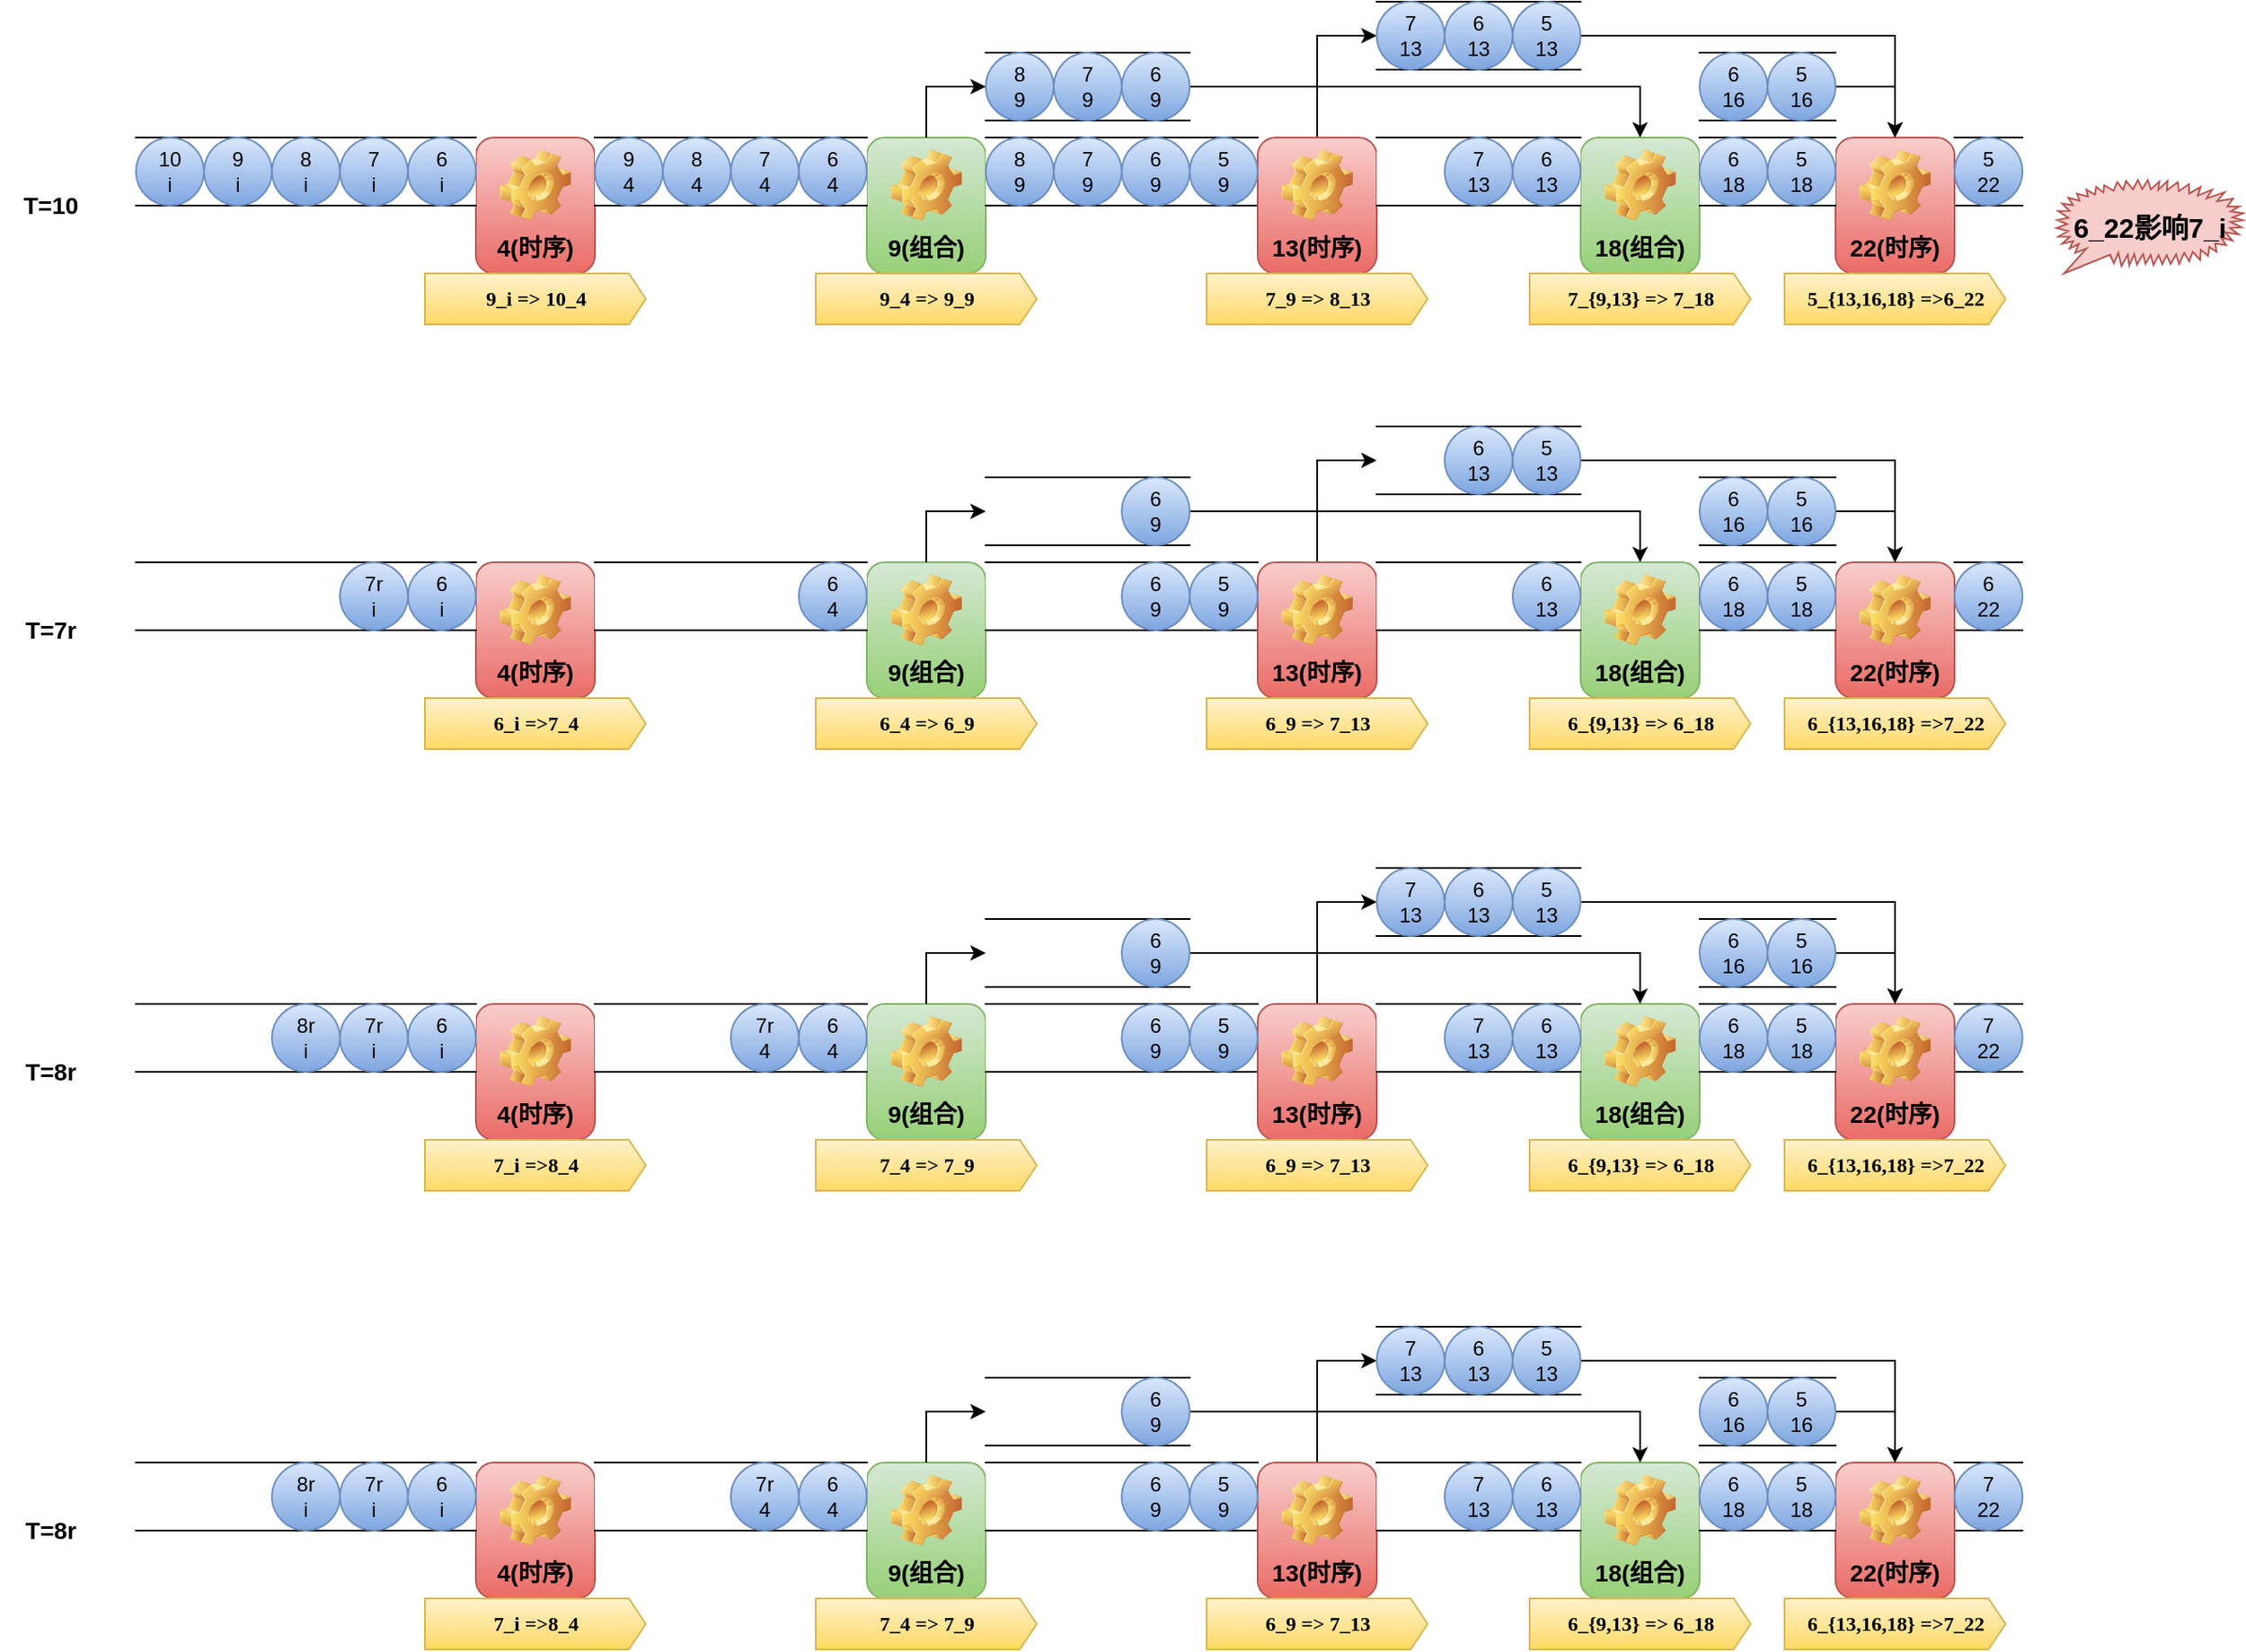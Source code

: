 <mxfile version="24.7.8">
  <diagram name="第 1 页" id="lvRVJjWS4HX3_OCLrW-c">
    <mxGraphModel dx="1434" dy="738" grid="1" gridSize="10" guides="1" tooltips="1" connect="1" arrows="1" fold="1" page="1" pageScale="1" pageWidth="1169" pageHeight="827" math="0" shadow="0">
      <root>
        <mxCell id="0" />
        <mxCell id="1" parent="0" />
        <mxCell id="kT7_No3tEYe3_QvIvQaI-53" value="" style="html=1;dashed=0;whiteSpace=wrap;shape=partialRectangle;right=0;left=0;" vertex="1" parent="1">
          <mxGeometry x="1180" y="100" width="40" height="40" as="geometry" />
        </mxCell>
        <mxCell id="kT7_No3tEYe3_QvIvQaI-7" value="4(时序)" style="label;whiteSpace=wrap;html=1;align=center;verticalAlign=bottom;spacingLeft=0;spacingBottom=4;imageAlign=center;imageVerticalAlign=top;image=img/clipart/Gear_128x128.png;fontSize=14;fillColor=#f8cecc;gradientColor=#ea6b66;strokeColor=#b85450;" vertex="1" parent="1">
          <mxGeometry x="310" y="100" width="70" height="80" as="geometry" />
        </mxCell>
        <mxCell id="kT7_No3tEYe3_QvIvQaI-8" value="9(组合)" style="label;whiteSpace=wrap;html=1;align=center;verticalAlign=bottom;spacingLeft=0;spacingBottom=4;imageAlign=center;imageVerticalAlign=top;image=img/clipart/Gear_128x128.png;fontSize=14;fillColor=#d5e8d4;gradientColor=#97d077;strokeColor=#82b366;" vertex="1" parent="1">
          <mxGeometry x="540" y="100" width="70" height="80" as="geometry" />
        </mxCell>
        <mxCell id="kT7_No3tEYe3_QvIvQaI-9" value="" style="html=1;dashed=0;whiteSpace=wrap;shape=partialRectangle;right=0;left=0;" vertex="1" parent="1">
          <mxGeometry x="110" y="100" width="200" height="40" as="geometry" />
        </mxCell>
        <mxCell id="kT7_No3tEYe3_QvIvQaI-11" value="&lt;div&gt;6&lt;/div&gt;&lt;div&gt;i&lt;/div&gt;" style="ellipse;whiteSpace=wrap;html=1;fillColor=#dae8fc;gradientColor=#7ea6e0;strokeColor=#6c8ebf;" vertex="1" parent="1">
          <mxGeometry x="270" y="100" width="40" height="40" as="geometry" />
        </mxCell>
        <mxCell id="kT7_No3tEYe3_QvIvQaI-12" value="" style="html=1;dashed=0;whiteSpace=wrap;shape=partialRectangle;right=0;left=0;" vertex="1" parent="1">
          <mxGeometry x="380" y="100" width="160" height="40" as="geometry" />
        </mxCell>
        <mxCell id="kT7_No3tEYe3_QvIvQaI-13" value="" style="html=1;dashed=0;whiteSpace=wrap;shape=partialRectangle;right=0;left=0;" vertex="1" parent="1">
          <mxGeometry x="610" y="100" width="160" height="40" as="geometry" />
        </mxCell>
        <mxCell id="kT7_No3tEYe3_QvIvQaI-57" style="edgeStyle=orthogonalEdgeStyle;rounded=0;orthogonalLoop=1;jettySize=auto;html=1;exitX=0.5;exitY=0;exitDx=0;exitDy=0;entryX=0;entryY=0.5;entryDx=0;entryDy=0;" edge="1" parent="1" source="kT7_No3tEYe3_QvIvQaI-14" target="kT7_No3tEYe3_QvIvQaI-54">
          <mxGeometry relative="1" as="geometry" />
        </mxCell>
        <mxCell id="kT7_No3tEYe3_QvIvQaI-14" value="13(时序)" style="label;whiteSpace=wrap;html=1;align=center;verticalAlign=bottom;spacingLeft=0;spacingBottom=4;imageAlign=center;imageVerticalAlign=top;image=img/clipart/Gear_128x128.png;fontSize=14;fillColor=#f8cecc;gradientColor=#ea6b66;strokeColor=#b85450;" vertex="1" parent="1">
          <mxGeometry x="770" y="100" width="70" height="80" as="geometry" />
        </mxCell>
        <mxCell id="kT7_No3tEYe3_QvIvQaI-15" value="22(时序)" style="label;whiteSpace=wrap;html=1;align=center;verticalAlign=bottom;spacingLeft=0;spacingBottom=4;imageAlign=center;imageVerticalAlign=top;image=img/clipart/Gear_128x128.png;fontSize=14;fillColor=#f8cecc;gradientColor=#ea6b66;strokeColor=#b85450;" vertex="1" parent="1">
          <mxGeometry x="1110" y="100" width="70" height="80" as="geometry" />
        </mxCell>
        <mxCell id="kT7_No3tEYe3_QvIvQaI-16" value="18(组合)" style="label;whiteSpace=wrap;html=1;align=center;verticalAlign=bottom;spacingLeft=0;spacingBottom=4;imageAlign=center;imageVerticalAlign=top;image=img/clipart/Gear_128x128.png;fontSize=14;fillColor=#d5e8d4;gradientColor=#97d077;strokeColor=#82b366;" vertex="1" parent="1">
          <mxGeometry x="960" y="100" width="70" height="80" as="geometry" />
        </mxCell>
        <mxCell id="kT7_No3tEYe3_QvIvQaI-17" value="" style="html=1;dashed=0;whiteSpace=wrap;shape=partialRectangle;right=0;left=0;" vertex="1" parent="1">
          <mxGeometry x="840" y="100" width="120" height="40" as="geometry" />
        </mxCell>
        <mxCell id="kT7_No3tEYe3_QvIvQaI-19" value="" style="html=1;dashed=0;whiteSpace=wrap;shape=partialRectangle;right=0;left=0;" vertex="1" parent="1">
          <mxGeometry x="1030" y="100" width="80" height="40" as="geometry" />
        </mxCell>
        <mxCell id="kT7_No3tEYe3_QvIvQaI-20" value="T=10" style="text;html=1;align=center;verticalAlign=middle;whiteSpace=wrap;rounded=0;fontSize=14;fontStyle=1" vertex="1" parent="1">
          <mxGeometry x="30" y="125" width="60" height="30" as="geometry" />
        </mxCell>
        <mxCell id="kT7_No3tEYe3_QvIvQaI-21" value="&lt;div&gt;7&lt;/div&gt;&lt;div&gt;i&lt;/div&gt;" style="ellipse;whiteSpace=wrap;html=1;fillColor=#dae8fc;gradientColor=#7ea6e0;strokeColor=#6c8ebf;" vertex="1" parent="1">
          <mxGeometry x="230" y="100" width="40" height="40" as="geometry" />
        </mxCell>
        <mxCell id="kT7_No3tEYe3_QvIvQaI-22" value="&lt;div&gt;8&lt;/div&gt;&lt;div&gt;i&lt;/div&gt;" style="ellipse;whiteSpace=wrap;html=1;fillColor=#dae8fc;gradientColor=#7ea6e0;strokeColor=#6c8ebf;" vertex="1" parent="1">
          <mxGeometry x="190" y="100" width="40" height="40" as="geometry" />
        </mxCell>
        <mxCell id="kT7_No3tEYe3_QvIvQaI-23" value="&lt;div&gt;9&lt;/div&gt;&lt;div&gt;i&lt;/div&gt;" style="ellipse;whiteSpace=wrap;html=1;fillColor=#dae8fc;gradientColor=#7ea6e0;strokeColor=#6c8ebf;" vertex="1" parent="1">
          <mxGeometry x="150" y="100" width="40" height="40" as="geometry" />
        </mxCell>
        <mxCell id="kT7_No3tEYe3_QvIvQaI-24" value="&lt;div&gt;10&lt;/div&gt;&lt;div&gt;i&lt;/div&gt;" style="ellipse;whiteSpace=wrap;html=1;fillColor=#dae8fc;gradientColor=#7ea6e0;strokeColor=#6c8ebf;" vertex="1" parent="1">
          <mxGeometry x="110" y="100" width="40" height="40" as="geometry" />
        </mxCell>
        <mxCell id="kT7_No3tEYe3_QvIvQaI-25" value="9_i =&amp;gt; 10_4" style="html=1;shadow=0;dashed=0;align=center;verticalAlign=middle;shape=mxgraph.arrows2.arrow;dy=0;dx=10;notch=0;fillColor=#fff2cc;gradientColor=#ffd966;strokeColor=#d6b656;fontFamily=Georgia;fontStyle=1" vertex="1" parent="1">
          <mxGeometry x="280" y="180" width="130" height="30" as="geometry" />
        </mxCell>
        <mxCell id="kT7_No3tEYe3_QvIvQaI-26" value="9_4 =&amp;gt; 9_9" style="html=1;shadow=0;dashed=0;align=center;verticalAlign=middle;shape=mxgraph.arrows2.arrow;dy=0;dx=10;notch=0;fillColor=#fff2cc;gradientColor=#ffd966;strokeColor=#d6b656;fontFamily=Georgia;fontStyle=1" vertex="1" parent="1">
          <mxGeometry x="510" y="180" width="130" height="30" as="geometry" />
        </mxCell>
        <mxCell id="kT7_No3tEYe3_QvIvQaI-27" value="7_9 =&amp;gt; 8_13" style="html=1;shadow=0;dashed=0;align=center;verticalAlign=middle;shape=mxgraph.arrows2.arrow;dy=0;dx=10;notch=0;fillColor=#fff2cc;gradientColor=#ffd966;strokeColor=#d6b656;fontFamily=Georgia;fontStyle=1" vertex="1" parent="1">
          <mxGeometry x="740" y="180" width="130" height="30" as="geometry" />
        </mxCell>
        <mxCell id="kT7_No3tEYe3_QvIvQaI-28" value="7_{9,13} =&amp;gt; 7_18" style="html=1;shadow=0;dashed=0;align=center;verticalAlign=middle;shape=mxgraph.arrows2.arrow;dy=0;dx=10;notch=0;fillColor=#fff2cc;gradientColor=#ffd966;strokeColor=#d6b656;fontFamily=Georgia;fontStyle=1" vertex="1" parent="1">
          <mxGeometry x="930" y="180" width="130" height="30" as="geometry" />
        </mxCell>
        <mxCell id="kT7_No3tEYe3_QvIvQaI-29" value="5_{13,16,18} =&amp;gt;6_22" style="html=1;shadow=0;dashed=0;align=center;verticalAlign=middle;shape=mxgraph.arrows2.arrow;dy=0;dx=10;notch=0;fillColor=#fff2cc;gradientColor=#ffd966;strokeColor=#d6b656;fontFamily=Georgia;fontStyle=1" vertex="1" parent="1">
          <mxGeometry x="1080" y="180" width="130" height="30" as="geometry" />
        </mxCell>
        <mxCell id="kT7_No3tEYe3_QvIvQaI-30" value="&lt;div&gt;6&lt;/div&gt;&lt;div&gt;4&lt;/div&gt;" style="ellipse;whiteSpace=wrap;html=1;fillColor=#dae8fc;gradientColor=#7ea6e0;strokeColor=#6c8ebf;" vertex="1" parent="1">
          <mxGeometry x="500" y="100" width="40" height="40" as="geometry" />
        </mxCell>
        <mxCell id="kT7_No3tEYe3_QvIvQaI-31" value="&lt;div&gt;7&lt;/div&gt;&lt;div&gt;4&lt;/div&gt;" style="ellipse;whiteSpace=wrap;html=1;fillColor=#dae8fc;gradientColor=#7ea6e0;strokeColor=#6c8ebf;" vertex="1" parent="1">
          <mxGeometry x="460" y="100" width="40" height="40" as="geometry" />
        </mxCell>
        <mxCell id="kT7_No3tEYe3_QvIvQaI-32" value="&lt;div&gt;8&lt;/div&gt;&lt;div&gt;4&lt;/div&gt;" style="ellipse;whiteSpace=wrap;html=1;fillColor=#dae8fc;gradientColor=#7ea6e0;strokeColor=#6c8ebf;" vertex="1" parent="1">
          <mxGeometry x="420" y="100" width="40" height="40" as="geometry" />
        </mxCell>
        <mxCell id="kT7_No3tEYe3_QvIvQaI-33" value="&lt;div&gt;9&lt;/div&gt;&lt;div&gt;4&lt;/div&gt;" style="ellipse;whiteSpace=wrap;html=1;fillColor=#dae8fc;gradientColor=#7ea6e0;strokeColor=#6c8ebf;" vertex="1" parent="1">
          <mxGeometry x="380" y="100" width="40" height="40" as="geometry" />
        </mxCell>
        <mxCell id="kT7_No3tEYe3_QvIvQaI-34" value="&lt;div&gt;6&lt;/div&gt;&lt;div&gt;9&lt;/div&gt;" style="ellipse;whiteSpace=wrap;html=1;fillColor=#dae8fc;gradientColor=#7ea6e0;strokeColor=#6c8ebf;" vertex="1" parent="1">
          <mxGeometry x="690" y="100" width="40" height="40" as="geometry" />
        </mxCell>
        <mxCell id="kT7_No3tEYe3_QvIvQaI-35" value="&lt;div&gt;7&lt;/div&gt;&lt;div&gt;9&lt;/div&gt;" style="ellipse;whiteSpace=wrap;html=1;fillColor=#dae8fc;gradientColor=#7ea6e0;strokeColor=#6c8ebf;" vertex="1" parent="1">
          <mxGeometry x="650" y="100" width="40" height="40" as="geometry" />
        </mxCell>
        <mxCell id="kT7_No3tEYe3_QvIvQaI-36" value="&lt;div&gt;8&lt;/div&gt;&lt;div&gt;9&lt;/div&gt;" style="ellipse;whiteSpace=wrap;html=1;fillColor=#dae8fc;gradientColor=#7ea6e0;strokeColor=#6c8ebf;" vertex="1" parent="1">
          <mxGeometry x="610" y="100" width="40" height="40" as="geometry" />
        </mxCell>
        <mxCell id="kT7_No3tEYe3_QvIvQaI-37" value="&lt;div&gt;5&lt;/div&gt;&lt;div&gt;9&lt;/div&gt;" style="ellipse;whiteSpace=wrap;html=1;fillColor=#dae8fc;gradientColor=#7ea6e0;strokeColor=#6c8ebf;" vertex="1" parent="1">
          <mxGeometry x="730" y="100" width="40" height="40" as="geometry" />
        </mxCell>
        <mxCell id="kT7_No3tEYe3_QvIvQaI-38" value="&lt;div&gt;6&lt;/div&gt;&lt;div&gt;13&lt;/div&gt;" style="ellipse;whiteSpace=wrap;html=1;fillColor=#dae8fc;gradientColor=#7ea6e0;strokeColor=#6c8ebf;" vertex="1" parent="1">
          <mxGeometry x="920" y="100" width="40" height="40" as="geometry" />
        </mxCell>
        <mxCell id="kT7_No3tEYe3_QvIvQaI-39" value="&lt;div&gt;7&lt;/div&gt;&lt;div&gt;13&lt;/div&gt;" style="ellipse;whiteSpace=wrap;html=1;fillColor=#dae8fc;gradientColor=#7ea6e0;strokeColor=#6c8ebf;" vertex="1" parent="1">
          <mxGeometry x="880" y="100" width="40" height="40" as="geometry" />
        </mxCell>
        <mxCell id="kT7_No3tEYe3_QvIvQaI-46" style="edgeStyle=orthogonalEdgeStyle;rounded=0;orthogonalLoop=1;jettySize=auto;html=1;entryX=0.5;entryY=0;entryDx=0;entryDy=0;" edge="1" parent="1" source="kT7_No3tEYe3_QvIvQaI-41" target="kT7_No3tEYe3_QvIvQaI-16">
          <mxGeometry relative="1" as="geometry" />
        </mxCell>
        <mxCell id="kT7_No3tEYe3_QvIvQaI-41" value="" style="html=1;dashed=0;whiteSpace=wrap;shape=partialRectangle;right=0;left=0;" vertex="1" parent="1">
          <mxGeometry x="610" y="50" width="120" height="40" as="geometry" />
        </mxCell>
        <mxCell id="kT7_No3tEYe3_QvIvQaI-42" value="&lt;div&gt;6&lt;/div&gt;&lt;div&gt;9&lt;/div&gt;" style="ellipse;whiteSpace=wrap;html=1;fillColor=#dae8fc;gradientColor=#7ea6e0;strokeColor=#6c8ebf;" vertex="1" parent="1">
          <mxGeometry x="690" y="50" width="40" height="40" as="geometry" />
        </mxCell>
        <mxCell id="kT7_No3tEYe3_QvIvQaI-43" value="&lt;div&gt;7&lt;/div&gt;&lt;div&gt;9&lt;/div&gt;" style="ellipse;whiteSpace=wrap;html=1;fillColor=#dae8fc;gradientColor=#7ea6e0;strokeColor=#6c8ebf;" vertex="1" parent="1">
          <mxGeometry x="650" y="50" width="40" height="40" as="geometry" />
        </mxCell>
        <mxCell id="kT7_No3tEYe3_QvIvQaI-44" value="&lt;div&gt;8&lt;/div&gt;&lt;div&gt;9&lt;/div&gt;" style="ellipse;whiteSpace=wrap;html=1;fillColor=#dae8fc;gradientColor=#7ea6e0;strokeColor=#6c8ebf;" vertex="1" parent="1">
          <mxGeometry x="610" y="50" width="40" height="40" as="geometry" />
        </mxCell>
        <mxCell id="kT7_No3tEYe3_QvIvQaI-45" style="edgeStyle=orthogonalEdgeStyle;rounded=0;orthogonalLoop=1;jettySize=auto;html=1;exitX=0.5;exitY=0;exitDx=0;exitDy=0;entryX=0;entryY=0.5;entryDx=0;entryDy=0;" edge="1" parent="1" source="kT7_No3tEYe3_QvIvQaI-8" target="kT7_No3tEYe3_QvIvQaI-44">
          <mxGeometry relative="1" as="geometry" />
        </mxCell>
        <mxCell id="kT7_No3tEYe3_QvIvQaI-47" value="&lt;div&gt;6&lt;/div&gt;&lt;div&gt;18&lt;/div&gt;" style="ellipse;whiteSpace=wrap;html=1;fillColor=#dae8fc;gradientColor=#7ea6e0;strokeColor=#6c8ebf;" vertex="1" parent="1">
          <mxGeometry x="1030" y="100" width="40" height="40" as="geometry" />
        </mxCell>
        <mxCell id="kT7_No3tEYe3_QvIvQaI-48" value="&lt;div&gt;5&lt;/div&gt;&lt;div&gt;18&lt;/div&gt;" style="ellipse;whiteSpace=wrap;html=1;fillColor=#dae8fc;gradientColor=#7ea6e0;strokeColor=#6c8ebf;" vertex="1" parent="1">
          <mxGeometry x="1070" y="100" width="40" height="40" as="geometry" />
        </mxCell>
        <mxCell id="kT7_No3tEYe3_QvIvQaI-52" value="&lt;div&gt;5&lt;/div&gt;&lt;div&gt;22&lt;/div&gt;" style="ellipse;whiteSpace=wrap;html=1;fillColor=#dae8fc;gradientColor=#7ea6e0;strokeColor=#6c8ebf;" vertex="1" parent="1">
          <mxGeometry x="1180" y="100" width="40" height="40" as="geometry" />
        </mxCell>
        <mxCell id="kT7_No3tEYe3_QvIvQaI-58" style="edgeStyle=orthogonalEdgeStyle;rounded=0;orthogonalLoop=1;jettySize=auto;html=1;exitX=1;exitY=0.5;exitDx=0;exitDy=0;" edge="1" parent="1" source="kT7_No3tEYe3_QvIvQaI-54" target="kT7_No3tEYe3_QvIvQaI-15">
          <mxGeometry relative="1" as="geometry" />
        </mxCell>
        <mxCell id="kT7_No3tEYe3_QvIvQaI-54" value="" style="html=1;dashed=0;whiteSpace=wrap;shape=partialRectangle;right=0;left=0;" vertex="1" parent="1">
          <mxGeometry x="840" y="20" width="120" height="40" as="geometry" />
        </mxCell>
        <mxCell id="kT7_No3tEYe3_QvIvQaI-55" value="&lt;div&gt;6&lt;/div&gt;&lt;div&gt;13&lt;/div&gt;" style="ellipse;whiteSpace=wrap;html=1;fillColor=#dae8fc;gradientColor=#7ea6e0;strokeColor=#6c8ebf;" vertex="1" parent="1">
          <mxGeometry x="880" y="20" width="40" height="40" as="geometry" />
        </mxCell>
        <mxCell id="kT7_No3tEYe3_QvIvQaI-56" value="&lt;div&gt;7&lt;/div&gt;&lt;div&gt;13&lt;/div&gt;" style="ellipse;whiteSpace=wrap;html=1;fillColor=#dae8fc;gradientColor=#7ea6e0;strokeColor=#6c8ebf;" vertex="1" parent="1">
          <mxGeometry x="840" y="20" width="40" height="40" as="geometry" />
        </mxCell>
        <mxCell id="kT7_No3tEYe3_QvIvQaI-59" value="&lt;div&gt;5&lt;/div&gt;&lt;div&gt;13&lt;/div&gt;" style="ellipse;whiteSpace=wrap;html=1;fillColor=#dae8fc;gradientColor=#7ea6e0;strokeColor=#6c8ebf;" vertex="1" parent="1">
          <mxGeometry x="920" y="20" width="40" height="40" as="geometry" />
        </mxCell>
        <mxCell id="kT7_No3tEYe3_QvIvQaI-64" style="edgeStyle=orthogonalEdgeStyle;rounded=0;orthogonalLoop=1;jettySize=auto;html=1;entryX=0.5;entryY=0;entryDx=0;entryDy=0;exitX=1;exitY=0.5;exitDx=0;exitDy=0;" edge="1" parent="1" source="kT7_No3tEYe3_QvIvQaI-60" target="kT7_No3tEYe3_QvIvQaI-15">
          <mxGeometry relative="1" as="geometry" />
        </mxCell>
        <mxCell id="kT7_No3tEYe3_QvIvQaI-60" value="" style="html=1;dashed=0;whiteSpace=wrap;shape=partialRectangle;right=0;left=0;" vertex="1" parent="1">
          <mxGeometry x="1030" y="50" width="80" height="40" as="geometry" />
        </mxCell>
        <mxCell id="kT7_No3tEYe3_QvIvQaI-61" value="&lt;div&gt;6&lt;/div&gt;&lt;div&gt;16&lt;/div&gt;" style="ellipse;whiteSpace=wrap;html=1;fillColor=#dae8fc;gradientColor=#7ea6e0;strokeColor=#6c8ebf;" vertex="1" parent="1">
          <mxGeometry x="1030" y="50" width="40" height="40" as="geometry" />
        </mxCell>
        <mxCell id="kT7_No3tEYe3_QvIvQaI-62" value="&lt;div&gt;5&lt;/div&gt;&lt;div&gt;16&lt;/div&gt;" style="ellipse;whiteSpace=wrap;html=1;fillColor=#dae8fc;gradientColor=#7ea6e0;strokeColor=#6c8ebf;" vertex="1" parent="1">
          <mxGeometry x="1070" y="50" width="40" height="40" as="geometry" />
        </mxCell>
        <mxCell id="kT7_No3tEYe3_QvIvQaI-65" value="" style="html=1;dashed=0;whiteSpace=wrap;shape=partialRectangle;right=0;left=0;" vertex="1" parent="1">
          <mxGeometry x="1180" y="350" width="40" height="40" as="geometry" />
        </mxCell>
        <mxCell id="kT7_No3tEYe3_QvIvQaI-66" value="4(时序)" style="label;whiteSpace=wrap;html=1;align=center;verticalAlign=bottom;spacingLeft=0;spacingBottom=4;imageAlign=center;imageVerticalAlign=top;image=img/clipart/Gear_128x128.png;fontSize=14;fillColor=#f8cecc;gradientColor=#ea6b66;strokeColor=#b85450;" vertex="1" parent="1">
          <mxGeometry x="310" y="350" width="70" height="80" as="geometry" />
        </mxCell>
        <mxCell id="kT7_No3tEYe3_QvIvQaI-67" value="9(组合)" style="label;whiteSpace=wrap;html=1;align=center;verticalAlign=bottom;spacingLeft=0;spacingBottom=4;imageAlign=center;imageVerticalAlign=top;image=img/clipart/Gear_128x128.png;fontSize=14;fillColor=#d5e8d4;gradientColor=#97d077;strokeColor=#82b366;" vertex="1" parent="1">
          <mxGeometry x="540" y="350" width="70" height="80" as="geometry" />
        </mxCell>
        <mxCell id="kT7_No3tEYe3_QvIvQaI-68" value="" style="html=1;dashed=0;whiteSpace=wrap;shape=partialRectangle;right=0;left=0;" vertex="1" parent="1">
          <mxGeometry x="110" y="350" width="200" height="40" as="geometry" />
        </mxCell>
        <mxCell id="kT7_No3tEYe3_QvIvQaI-69" value="&lt;div&gt;6&lt;/div&gt;&lt;div&gt;i&lt;/div&gt;" style="ellipse;whiteSpace=wrap;html=1;fillColor=#dae8fc;gradientColor=#7ea6e0;strokeColor=#6c8ebf;" vertex="1" parent="1">
          <mxGeometry x="270" y="350" width="40" height="40" as="geometry" />
        </mxCell>
        <mxCell id="kT7_No3tEYe3_QvIvQaI-70" value="" style="html=1;dashed=0;whiteSpace=wrap;shape=partialRectangle;right=0;left=0;" vertex="1" parent="1">
          <mxGeometry x="380" y="350" width="160" height="40" as="geometry" />
        </mxCell>
        <mxCell id="kT7_No3tEYe3_QvIvQaI-71" value="" style="html=1;dashed=0;whiteSpace=wrap;shape=partialRectangle;right=0;left=0;" vertex="1" parent="1">
          <mxGeometry x="610" y="350" width="160" height="40" as="geometry" />
        </mxCell>
        <mxCell id="kT7_No3tEYe3_QvIvQaI-72" style="edgeStyle=orthogonalEdgeStyle;rounded=0;orthogonalLoop=1;jettySize=auto;html=1;exitX=0.5;exitY=0;exitDx=0;exitDy=0;entryX=0;entryY=0.5;entryDx=0;entryDy=0;" edge="1" parent="1" source="kT7_No3tEYe3_QvIvQaI-73" target="kT7_No3tEYe3_QvIvQaI-108">
          <mxGeometry relative="1" as="geometry" />
        </mxCell>
        <mxCell id="kT7_No3tEYe3_QvIvQaI-73" value="13(时序)" style="label;whiteSpace=wrap;html=1;align=center;verticalAlign=bottom;spacingLeft=0;spacingBottom=4;imageAlign=center;imageVerticalAlign=top;image=img/clipart/Gear_128x128.png;fontSize=14;fillColor=#f8cecc;gradientColor=#ea6b66;strokeColor=#b85450;" vertex="1" parent="1">
          <mxGeometry x="770" y="350" width="70" height="80" as="geometry" />
        </mxCell>
        <mxCell id="kT7_No3tEYe3_QvIvQaI-74" value="22(时序)" style="label;whiteSpace=wrap;html=1;align=center;verticalAlign=bottom;spacingLeft=0;spacingBottom=4;imageAlign=center;imageVerticalAlign=top;image=img/clipart/Gear_128x128.png;fontSize=14;fillColor=#f8cecc;gradientColor=#ea6b66;strokeColor=#b85450;" vertex="1" parent="1">
          <mxGeometry x="1110" y="350" width="70" height="80" as="geometry" />
        </mxCell>
        <mxCell id="kT7_No3tEYe3_QvIvQaI-75" value="18(组合)" style="label;whiteSpace=wrap;html=1;align=center;verticalAlign=bottom;spacingLeft=0;spacingBottom=4;imageAlign=center;imageVerticalAlign=top;image=img/clipart/Gear_128x128.png;fontSize=14;fillColor=#d5e8d4;gradientColor=#97d077;strokeColor=#82b366;" vertex="1" parent="1">
          <mxGeometry x="960" y="350" width="70" height="80" as="geometry" />
        </mxCell>
        <mxCell id="kT7_No3tEYe3_QvIvQaI-76" value="" style="html=1;dashed=0;whiteSpace=wrap;shape=partialRectangle;right=0;left=0;" vertex="1" parent="1">
          <mxGeometry x="840" y="350" width="120" height="40" as="geometry" />
        </mxCell>
        <mxCell id="kT7_No3tEYe3_QvIvQaI-77" value="" style="html=1;dashed=0;whiteSpace=wrap;shape=partialRectangle;right=0;left=0;" vertex="1" parent="1">
          <mxGeometry x="1030" y="350" width="80" height="40" as="geometry" />
        </mxCell>
        <mxCell id="kT7_No3tEYe3_QvIvQaI-78" value="T=7r" style="text;html=1;align=center;verticalAlign=middle;whiteSpace=wrap;rounded=0;fontSize=14;fontStyle=1" vertex="1" parent="1">
          <mxGeometry x="30" y="375" width="60" height="30" as="geometry" />
        </mxCell>
        <mxCell id="kT7_No3tEYe3_QvIvQaI-79" value="&lt;div&gt;7r&lt;/div&gt;&lt;div&gt;i&lt;/div&gt;" style="ellipse;whiteSpace=wrap;html=1;fillColor=#dae8fc;gradientColor=#7ea6e0;strokeColor=#6c8ebf;" vertex="1" parent="1">
          <mxGeometry x="230" y="350" width="40" height="40" as="geometry" />
        </mxCell>
        <mxCell id="kT7_No3tEYe3_QvIvQaI-83" value="6_i =&amp;gt;7_4" style="html=1;shadow=0;dashed=0;align=center;verticalAlign=middle;shape=mxgraph.arrows2.arrow;dy=0;dx=10;notch=0;fillColor=#fff2cc;gradientColor=#ffd966;strokeColor=#d6b656;fontFamily=Georgia;fontStyle=1" vertex="1" parent="1">
          <mxGeometry x="280" y="430" width="130" height="30" as="geometry" />
        </mxCell>
        <mxCell id="kT7_No3tEYe3_QvIvQaI-84" value="6_4 =&amp;gt; 6_9" style="html=1;shadow=0;dashed=0;align=center;verticalAlign=middle;shape=mxgraph.arrows2.arrow;dy=0;dx=10;notch=0;fillColor=#fff2cc;gradientColor=#ffd966;strokeColor=#d6b656;fontFamily=Georgia;fontStyle=1" vertex="1" parent="1">
          <mxGeometry x="510" y="430" width="130" height="30" as="geometry" />
        </mxCell>
        <mxCell id="kT7_No3tEYe3_QvIvQaI-85" value="6_9 =&amp;gt; 7_13" style="html=1;shadow=0;dashed=0;align=center;verticalAlign=middle;shape=mxgraph.arrows2.arrow;dy=0;dx=10;notch=0;fillColor=#fff2cc;gradientColor=#ffd966;strokeColor=#d6b656;fontFamily=Georgia;fontStyle=1" vertex="1" parent="1">
          <mxGeometry x="740" y="430" width="130" height="30" as="geometry" />
        </mxCell>
        <mxCell id="kT7_No3tEYe3_QvIvQaI-86" value="6_{9,13} =&amp;gt; 6_18" style="html=1;shadow=0;dashed=0;align=center;verticalAlign=middle;shape=mxgraph.arrows2.arrow;dy=0;dx=10;notch=0;fillColor=#fff2cc;gradientColor=#ffd966;strokeColor=#d6b656;fontFamily=Georgia;fontStyle=1" vertex="1" parent="1">
          <mxGeometry x="930" y="430" width="130" height="30" as="geometry" />
        </mxCell>
        <mxCell id="kT7_No3tEYe3_QvIvQaI-87" value="6_{13,16,18} =&amp;gt;7_22" style="html=1;shadow=0;dashed=0;align=center;verticalAlign=middle;shape=mxgraph.arrows2.arrow;dy=0;dx=10;notch=0;fillColor=#fff2cc;gradientColor=#ffd966;strokeColor=#d6b656;fontFamily=Georgia;fontStyle=1" vertex="1" parent="1">
          <mxGeometry x="1080" y="430" width="130" height="30" as="geometry" />
        </mxCell>
        <mxCell id="kT7_No3tEYe3_QvIvQaI-88" value="&lt;div&gt;6&lt;/div&gt;&lt;div&gt;4&lt;/div&gt;" style="ellipse;whiteSpace=wrap;html=1;fillColor=#dae8fc;gradientColor=#7ea6e0;strokeColor=#6c8ebf;" vertex="1" parent="1">
          <mxGeometry x="500" y="350" width="40" height="40" as="geometry" />
        </mxCell>
        <mxCell id="kT7_No3tEYe3_QvIvQaI-92" value="&lt;div&gt;6&lt;/div&gt;&lt;div&gt;9&lt;/div&gt;" style="ellipse;whiteSpace=wrap;html=1;fillColor=#dae8fc;gradientColor=#7ea6e0;strokeColor=#6c8ebf;" vertex="1" parent="1">
          <mxGeometry x="690" y="350" width="40" height="40" as="geometry" />
        </mxCell>
        <mxCell id="kT7_No3tEYe3_QvIvQaI-95" value="&lt;div&gt;5&lt;/div&gt;&lt;div&gt;9&lt;/div&gt;" style="ellipse;whiteSpace=wrap;html=1;fillColor=#dae8fc;gradientColor=#7ea6e0;strokeColor=#6c8ebf;" vertex="1" parent="1">
          <mxGeometry x="730" y="350" width="40" height="40" as="geometry" />
        </mxCell>
        <mxCell id="kT7_No3tEYe3_QvIvQaI-96" value="&lt;div&gt;6&lt;/div&gt;&lt;div&gt;13&lt;/div&gt;" style="ellipse;whiteSpace=wrap;html=1;fillColor=#dae8fc;gradientColor=#7ea6e0;strokeColor=#6c8ebf;" vertex="1" parent="1">
          <mxGeometry x="920" y="350" width="40" height="40" as="geometry" />
        </mxCell>
        <mxCell id="kT7_No3tEYe3_QvIvQaI-98" style="edgeStyle=orthogonalEdgeStyle;rounded=0;orthogonalLoop=1;jettySize=auto;html=1;entryX=0.5;entryY=0;entryDx=0;entryDy=0;" edge="1" parent="1" source="kT7_No3tEYe3_QvIvQaI-99" target="kT7_No3tEYe3_QvIvQaI-75">
          <mxGeometry relative="1" as="geometry" />
        </mxCell>
        <mxCell id="kT7_No3tEYe3_QvIvQaI-99" value="" style="html=1;dashed=0;whiteSpace=wrap;shape=partialRectangle;right=0;left=0;" vertex="1" parent="1">
          <mxGeometry x="610" y="300" width="120" height="40" as="geometry" />
        </mxCell>
        <mxCell id="kT7_No3tEYe3_QvIvQaI-100" value="&lt;div&gt;6&lt;/div&gt;&lt;div&gt;9&lt;/div&gt;" style="ellipse;whiteSpace=wrap;html=1;fillColor=#dae8fc;gradientColor=#7ea6e0;strokeColor=#6c8ebf;" vertex="1" parent="1">
          <mxGeometry x="690" y="300" width="40" height="40" as="geometry" />
        </mxCell>
        <mxCell id="kT7_No3tEYe3_QvIvQaI-103" style="edgeStyle=orthogonalEdgeStyle;rounded=0;orthogonalLoop=1;jettySize=auto;html=1;exitX=0.5;exitY=0;exitDx=0;exitDy=0;entryX=0;entryY=0.5;entryDx=0;entryDy=0;" edge="1" parent="1" source="kT7_No3tEYe3_QvIvQaI-67" target="kT7_No3tEYe3_QvIvQaI-99">
          <mxGeometry relative="1" as="geometry">
            <mxPoint x="610" y="320" as="targetPoint" />
          </mxGeometry>
        </mxCell>
        <mxCell id="kT7_No3tEYe3_QvIvQaI-104" value="&lt;div&gt;6&lt;/div&gt;&lt;div&gt;18&lt;/div&gt;" style="ellipse;whiteSpace=wrap;html=1;fillColor=#dae8fc;gradientColor=#7ea6e0;strokeColor=#6c8ebf;" vertex="1" parent="1">
          <mxGeometry x="1030" y="350" width="40" height="40" as="geometry" />
        </mxCell>
        <mxCell id="kT7_No3tEYe3_QvIvQaI-105" value="&lt;div&gt;5&lt;/div&gt;&lt;div&gt;18&lt;/div&gt;" style="ellipse;whiteSpace=wrap;html=1;fillColor=#dae8fc;gradientColor=#7ea6e0;strokeColor=#6c8ebf;" vertex="1" parent="1">
          <mxGeometry x="1070" y="350" width="40" height="40" as="geometry" />
        </mxCell>
        <mxCell id="kT7_No3tEYe3_QvIvQaI-106" value="&lt;div&gt;6&lt;/div&gt;&lt;div&gt;22&lt;/div&gt;" style="ellipse;whiteSpace=wrap;html=1;fillColor=#dae8fc;gradientColor=#7ea6e0;strokeColor=#6c8ebf;" vertex="1" parent="1">
          <mxGeometry x="1180" y="350" width="40" height="40" as="geometry" />
        </mxCell>
        <mxCell id="kT7_No3tEYe3_QvIvQaI-107" style="edgeStyle=orthogonalEdgeStyle;rounded=0;orthogonalLoop=1;jettySize=auto;html=1;exitX=1;exitY=0.5;exitDx=0;exitDy=0;" edge="1" parent="1" source="kT7_No3tEYe3_QvIvQaI-108" target="kT7_No3tEYe3_QvIvQaI-74">
          <mxGeometry relative="1" as="geometry" />
        </mxCell>
        <mxCell id="kT7_No3tEYe3_QvIvQaI-108" value="" style="html=1;dashed=0;whiteSpace=wrap;shape=partialRectangle;right=0;left=0;" vertex="1" parent="1">
          <mxGeometry x="840" y="270" width="120" height="40" as="geometry" />
        </mxCell>
        <mxCell id="kT7_No3tEYe3_QvIvQaI-109" value="&lt;div&gt;6&lt;/div&gt;&lt;div&gt;13&lt;/div&gt;" style="ellipse;whiteSpace=wrap;html=1;fillColor=#dae8fc;gradientColor=#7ea6e0;strokeColor=#6c8ebf;" vertex="1" parent="1">
          <mxGeometry x="880" y="270" width="40" height="40" as="geometry" />
        </mxCell>
        <mxCell id="kT7_No3tEYe3_QvIvQaI-111" value="&lt;div&gt;5&lt;/div&gt;&lt;div&gt;13&lt;/div&gt;" style="ellipse;whiteSpace=wrap;html=1;fillColor=#dae8fc;gradientColor=#7ea6e0;strokeColor=#6c8ebf;" vertex="1" parent="1">
          <mxGeometry x="920" y="270" width="40" height="40" as="geometry" />
        </mxCell>
        <mxCell id="kT7_No3tEYe3_QvIvQaI-112" style="edgeStyle=orthogonalEdgeStyle;rounded=0;orthogonalLoop=1;jettySize=auto;html=1;entryX=0.5;entryY=0;entryDx=0;entryDy=0;exitX=1;exitY=0.5;exitDx=0;exitDy=0;" edge="1" parent="1" source="kT7_No3tEYe3_QvIvQaI-113" target="kT7_No3tEYe3_QvIvQaI-74">
          <mxGeometry relative="1" as="geometry" />
        </mxCell>
        <mxCell id="kT7_No3tEYe3_QvIvQaI-113" value="" style="html=1;dashed=0;whiteSpace=wrap;shape=partialRectangle;right=0;left=0;" vertex="1" parent="1">
          <mxGeometry x="1030" y="300" width="80" height="40" as="geometry" />
        </mxCell>
        <mxCell id="kT7_No3tEYe3_QvIvQaI-114" value="&lt;div&gt;6&lt;/div&gt;&lt;div&gt;16&lt;/div&gt;" style="ellipse;whiteSpace=wrap;html=1;fillColor=#dae8fc;gradientColor=#7ea6e0;strokeColor=#6c8ebf;" vertex="1" parent="1">
          <mxGeometry x="1030" y="300" width="40" height="40" as="geometry" />
        </mxCell>
        <mxCell id="kT7_No3tEYe3_QvIvQaI-115" value="&lt;div&gt;5&lt;/div&gt;&lt;div&gt;16&lt;/div&gt;" style="ellipse;whiteSpace=wrap;html=1;fillColor=#dae8fc;gradientColor=#7ea6e0;strokeColor=#6c8ebf;" vertex="1" parent="1">
          <mxGeometry x="1070" y="300" width="40" height="40" as="geometry" />
        </mxCell>
        <mxCell id="kT7_No3tEYe3_QvIvQaI-116" value="6_22影响7_i" style="whiteSpace=wrap;html=1;shape=mxgraph.basic.loud_callout;fillColor=#f8cecc;strokeColor=#b85450;fontStyle=1;fontSize=16;" vertex="1" parent="1">
          <mxGeometry x="1240" y="125" width="110" height="55" as="geometry" />
        </mxCell>
        <mxCell id="kT7_No3tEYe3_QvIvQaI-117" value="" style="html=1;dashed=0;whiteSpace=wrap;shape=partialRectangle;right=0;left=0;" vertex="1" parent="1">
          <mxGeometry x="1180" y="610" width="40" height="40" as="geometry" />
        </mxCell>
        <mxCell id="kT7_No3tEYe3_QvIvQaI-118" value="4(时序)" style="label;whiteSpace=wrap;html=1;align=center;verticalAlign=bottom;spacingLeft=0;spacingBottom=4;imageAlign=center;imageVerticalAlign=top;image=img/clipart/Gear_128x128.png;fontSize=14;fillColor=#f8cecc;gradientColor=#ea6b66;strokeColor=#b85450;" vertex="1" parent="1">
          <mxGeometry x="310" y="610" width="70" height="80" as="geometry" />
        </mxCell>
        <mxCell id="kT7_No3tEYe3_QvIvQaI-119" value="9(组合)" style="label;whiteSpace=wrap;html=1;align=center;verticalAlign=bottom;spacingLeft=0;spacingBottom=4;imageAlign=center;imageVerticalAlign=top;image=img/clipart/Gear_128x128.png;fontSize=14;fillColor=#d5e8d4;gradientColor=#97d077;strokeColor=#82b366;" vertex="1" parent="1">
          <mxGeometry x="540" y="610" width="70" height="80" as="geometry" />
        </mxCell>
        <mxCell id="kT7_No3tEYe3_QvIvQaI-120" value="" style="html=1;dashed=0;whiteSpace=wrap;shape=partialRectangle;right=0;left=0;" vertex="1" parent="1">
          <mxGeometry x="110" y="610" width="200" height="40" as="geometry" />
        </mxCell>
        <mxCell id="kT7_No3tEYe3_QvIvQaI-121" value="&lt;div&gt;6&lt;/div&gt;&lt;div&gt;i&lt;/div&gt;" style="ellipse;whiteSpace=wrap;html=1;fillColor=#dae8fc;gradientColor=#7ea6e0;strokeColor=#6c8ebf;" vertex="1" parent="1">
          <mxGeometry x="270" y="610" width="40" height="40" as="geometry" />
        </mxCell>
        <mxCell id="kT7_No3tEYe3_QvIvQaI-122" value="" style="html=1;dashed=0;whiteSpace=wrap;shape=partialRectangle;right=0;left=0;" vertex="1" parent="1">
          <mxGeometry x="380" y="610" width="160" height="40" as="geometry" />
        </mxCell>
        <mxCell id="kT7_No3tEYe3_QvIvQaI-123" value="" style="html=1;dashed=0;whiteSpace=wrap;shape=partialRectangle;right=0;left=0;" vertex="1" parent="1">
          <mxGeometry x="610" y="610" width="160" height="40" as="geometry" />
        </mxCell>
        <mxCell id="kT7_No3tEYe3_QvIvQaI-124" style="edgeStyle=orthogonalEdgeStyle;rounded=0;orthogonalLoop=1;jettySize=auto;html=1;exitX=0.5;exitY=0;exitDx=0;exitDy=0;entryX=0;entryY=0.5;entryDx=0;entryDy=0;" edge="1" parent="1" source="kT7_No3tEYe3_QvIvQaI-125" target="kT7_No3tEYe3_QvIvQaI-149">
          <mxGeometry relative="1" as="geometry" />
        </mxCell>
        <mxCell id="kT7_No3tEYe3_QvIvQaI-125" value="13(时序)" style="label;whiteSpace=wrap;html=1;align=center;verticalAlign=bottom;spacingLeft=0;spacingBottom=4;imageAlign=center;imageVerticalAlign=top;image=img/clipart/Gear_128x128.png;fontSize=14;fillColor=#f8cecc;gradientColor=#ea6b66;strokeColor=#b85450;" vertex="1" parent="1">
          <mxGeometry x="770" y="610" width="70" height="80" as="geometry" />
        </mxCell>
        <mxCell id="kT7_No3tEYe3_QvIvQaI-126" value="22(时序)" style="label;whiteSpace=wrap;html=1;align=center;verticalAlign=bottom;spacingLeft=0;spacingBottom=4;imageAlign=center;imageVerticalAlign=top;image=img/clipart/Gear_128x128.png;fontSize=14;fillColor=#f8cecc;gradientColor=#ea6b66;strokeColor=#b85450;" vertex="1" parent="1">
          <mxGeometry x="1110" y="610" width="70" height="80" as="geometry" />
        </mxCell>
        <mxCell id="kT7_No3tEYe3_QvIvQaI-127" value="18(组合)" style="label;whiteSpace=wrap;html=1;align=center;verticalAlign=bottom;spacingLeft=0;spacingBottom=4;imageAlign=center;imageVerticalAlign=top;image=img/clipart/Gear_128x128.png;fontSize=14;fillColor=#d5e8d4;gradientColor=#97d077;strokeColor=#82b366;" vertex="1" parent="1">
          <mxGeometry x="960" y="610" width="70" height="80" as="geometry" />
        </mxCell>
        <mxCell id="kT7_No3tEYe3_QvIvQaI-128" value="" style="html=1;dashed=0;whiteSpace=wrap;shape=partialRectangle;right=0;left=0;" vertex="1" parent="1">
          <mxGeometry x="840" y="610" width="120" height="40" as="geometry" />
        </mxCell>
        <mxCell id="kT7_No3tEYe3_QvIvQaI-129" value="" style="html=1;dashed=0;whiteSpace=wrap;shape=partialRectangle;right=0;left=0;" vertex="1" parent="1">
          <mxGeometry x="1030" y="610" width="80" height="40" as="geometry" />
        </mxCell>
        <mxCell id="kT7_No3tEYe3_QvIvQaI-130" value="T=8r" style="text;html=1;align=center;verticalAlign=middle;whiteSpace=wrap;rounded=0;fontSize=14;fontStyle=1" vertex="1" parent="1">
          <mxGeometry x="30" y="635" width="60" height="30" as="geometry" />
        </mxCell>
        <mxCell id="kT7_No3tEYe3_QvIvQaI-131" value="&lt;div&gt;7r&lt;/div&gt;&lt;div&gt;i&lt;/div&gt;" style="ellipse;whiteSpace=wrap;html=1;fillColor=#dae8fc;gradientColor=#7ea6e0;strokeColor=#6c8ebf;" vertex="1" parent="1">
          <mxGeometry x="230" y="610" width="40" height="40" as="geometry" />
        </mxCell>
        <mxCell id="kT7_No3tEYe3_QvIvQaI-132" value="7_i =&amp;gt;8_4" style="html=1;shadow=0;dashed=0;align=center;verticalAlign=middle;shape=mxgraph.arrows2.arrow;dy=0;dx=10;notch=0;fillColor=#fff2cc;gradientColor=#ffd966;strokeColor=#d6b656;fontFamily=Georgia;fontStyle=1" vertex="1" parent="1">
          <mxGeometry x="280" y="690" width="130" height="30" as="geometry" />
        </mxCell>
        <mxCell id="kT7_No3tEYe3_QvIvQaI-133" value="7_4 =&amp;gt; 7_9" style="html=1;shadow=0;dashed=0;align=center;verticalAlign=middle;shape=mxgraph.arrows2.arrow;dy=0;dx=10;notch=0;fillColor=#fff2cc;gradientColor=#ffd966;strokeColor=#d6b656;fontFamily=Georgia;fontStyle=1" vertex="1" parent="1">
          <mxGeometry x="510" y="690" width="130" height="30" as="geometry" />
        </mxCell>
        <mxCell id="kT7_No3tEYe3_QvIvQaI-134" value="6_9 =&amp;gt; 7_13" style="html=1;shadow=0;dashed=0;align=center;verticalAlign=middle;shape=mxgraph.arrows2.arrow;dy=0;dx=10;notch=0;fillColor=#fff2cc;gradientColor=#ffd966;strokeColor=#d6b656;fontFamily=Georgia;fontStyle=1" vertex="1" parent="1">
          <mxGeometry x="740" y="690" width="130" height="30" as="geometry" />
        </mxCell>
        <mxCell id="kT7_No3tEYe3_QvIvQaI-135" value="6_{9,13} =&amp;gt; 6_18" style="html=1;shadow=0;dashed=0;align=center;verticalAlign=middle;shape=mxgraph.arrows2.arrow;dy=0;dx=10;notch=0;fillColor=#fff2cc;gradientColor=#ffd966;strokeColor=#d6b656;fontFamily=Georgia;fontStyle=1" vertex="1" parent="1">
          <mxGeometry x="930" y="690" width="130" height="30" as="geometry" />
        </mxCell>
        <mxCell id="kT7_No3tEYe3_QvIvQaI-136" value="6_{13,16,18} =&amp;gt;7_22" style="html=1;shadow=0;dashed=0;align=center;verticalAlign=middle;shape=mxgraph.arrows2.arrow;dy=0;dx=10;notch=0;fillColor=#fff2cc;gradientColor=#ffd966;strokeColor=#d6b656;fontFamily=Georgia;fontStyle=1" vertex="1" parent="1">
          <mxGeometry x="1080" y="690" width="130" height="30" as="geometry" />
        </mxCell>
        <mxCell id="kT7_No3tEYe3_QvIvQaI-137" value="&lt;div&gt;6&lt;/div&gt;&lt;div&gt;4&lt;/div&gt;" style="ellipse;whiteSpace=wrap;html=1;fillColor=#dae8fc;gradientColor=#7ea6e0;strokeColor=#6c8ebf;" vertex="1" parent="1">
          <mxGeometry x="500" y="610" width="40" height="40" as="geometry" />
        </mxCell>
        <mxCell id="kT7_No3tEYe3_QvIvQaI-138" value="&lt;div&gt;6&lt;/div&gt;&lt;div&gt;9&lt;/div&gt;" style="ellipse;whiteSpace=wrap;html=1;fillColor=#dae8fc;gradientColor=#7ea6e0;strokeColor=#6c8ebf;" vertex="1" parent="1">
          <mxGeometry x="690" y="610" width="40" height="40" as="geometry" />
        </mxCell>
        <mxCell id="kT7_No3tEYe3_QvIvQaI-139" value="&lt;div&gt;5&lt;/div&gt;&lt;div&gt;9&lt;/div&gt;" style="ellipse;whiteSpace=wrap;html=1;fillColor=#dae8fc;gradientColor=#7ea6e0;strokeColor=#6c8ebf;" vertex="1" parent="1">
          <mxGeometry x="730" y="610" width="40" height="40" as="geometry" />
        </mxCell>
        <mxCell id="kT7_No3tEYe3_QvIvQaI-140" value="&lt;div&gt;6&lt;/div&gt;&lt;div&gt;13&lt;/div&gt;" style="ellipse;whiteSpace=wrap;html=1;fillColor=#dae8fc;gradientColor=#7ea6e0;strokeColor=#6c8ebf;" vertex="1" parent="1">
          <mxGeometry x="920" y="610" width="40" height="40" as="geometry" />
        </mxCell>
        <mxCell id="kT7_No3tEYe3_QvIvQaI-141" style="edgeStyle=orthogonalEdgeStyle;rounded=0;orthogonalLoop=1;jettySize=auto;html=1;entryX=0.5;entryY=0;entryDx=0;entryDy=0;" edge="1" parent="1" source="kT7_No3tEYe3_QvIvQaI-142" target="kT7_No3tEYe3_QvIvQaI-127">
          <mxGeometry relative="1" as="geometry" />
        </mxCell>
        <mxCell id="kT7_No3tEYe3_QvIvQaI-142" value="" style="html=1;dashed=0;whiteSpace=wrap;shape=partialRectangle;right=0;left=0;" vertex="1" parent="1">
          <mxGeometry x="610" y="560" width="120" height="40" as="geometry" />
        </mxCell>
        <mxCell id="kT7_No3tEYe3_QvIvQaI-143" value="&lt;div&gt;6&lt;/div&gt;&lt;div&gt;9&lt;/div&gt;" style="ellipse;whiteSpace=wrap;html=1;fillColor=#dae8fc;gradientColor=#7ea6e0;strokeColor=#6c8ebf;" vertex="1" parent="1">
          <mxGeometry x="690" y="560" width="40" height="40" as="geometry" />
        </mxCell>
        <mxCell id="kT7_No3tEYe3_QvIvQaI-144" style="edgeStyle=orthogonalEdgeStyle;rounded=0;orthogonalLoop=1;jettySize=auto;html=1;exitX=0.5;exitY=0;exitDx=0;exitDy=0;entryX=0;entryY=0.5;entryDx=0;entryDy=0;" edge="1" parent="1" source="kT7_No3tEYe3_QvIvQaI-119" target="kT7_No3tEYe3_QvIvQaI-142">
          <mxGeometry relative="1" as="geometry">
            <mxPoint x="610" y="580" as="targetPoint" />
          </mxGeometry>
        </mxCell>
        <mxCell id="kT7_No3tEYe3_QvIvQaI-145" value="&lt;div&gt;6&lt;/div&gt;&lt;div&gt;18&lt;/div&gt;" style="ellipse;whiteSpace=wrap;html=1;fillColor=#dae8fc;gradientColor=#7ea6e0;strokeColor=#6c8ebf;" vertex="1" parent="1">
          <mxGeometry x="1030" y="610" width="40" height="40" as="geometry" />
        </mxCell>
        <mxCell id="kT7_No3tEYe3_QvIvQaI-146" value="&lt;div&gt;5&lt;/div&gt;&lt;div&gt;18&lt;/div&gt;" style="ellipse;whiteSpace=wrap;html=1;fillColor=#dae8fc;gradientColor=#7ea6e0;strokeColor=#6c8ebf;" vertex="1" parent="1">
          <mxGeometry x="1070" y="610" width="40" height="40" as="geometry" />
        </mxCell>
        <mxCell id="kT7_No3tEYe3_QvIvQaI-147" value="&lt;div&gt;7&lt;/div&gt;&lt;div&gt;22&lt;/div&gt;" style="ellipse;whiteSpace=wrap;html=1;fillColor=#dae8fc;gradientColor=#7ea6e0;strokeColor=#6c8ebf;" vertex="1" parent="1">
          <mxGeometry x="1180" y="610" width="40" height="40" as="geometry" />
        </mxCell>
        <mxCell id="kT7_No3tEYe3_QvIvQaI-148" style="edgeStyle=orthogonalEdgeStyle;rounded=0;orthogonalLoop=1;jettySize=auto;html=1;exitX=1;exitY=0.5;exitDx=0;exitDy=0;" edge="1" parent="1" source="kT7_No3tEYe3_QvIvQaI-149" target="kT7_No3tEYe3_QvIvQaI-126">
          <mxGeometry relative="1" as="geometry" />
        </mxCell>
        <mxCell id="kT7_No3tEYe3_QvIvQaI-149" value="" style="html=1;dashed=0;whiteSpace=wrap;shape=partialRectangle;right=0;left=0;" vertex="1" parent="1">
          <mxGeometry x="840" y="530" width="120" height="40" as="geometry" />
        </mxCell>
        <mxCell id="kT7_No3tEYe3_QvIvQaI-150" value="&lt;div&gt;6&lt;/div&gt;&lt;div&gt;13&lt;/div&gt;" style="ellipse;whiteSpace=wrap;html=1;fillColor=#dae8fc;gradientColor=#7ea6e0;strokeColor=#6c8ebf;" vertex="1" parent="1">
          <mxGeometry x="880" y="530" width="40" height="40" as="geometry" />
        </mxCell>
        <mxCell id="kT7_No3tEYe3_QvIvQaI-151" value="&lt;div&gt;5&lt;/div&gt;&lt;div&gt;13&lt;/div&gt;" style="ellipse;whiteSpace=wrap;html=1;fillColor=#dae8fc;gradientColor=#7ea6e0;strokeColor=#6c8ebf;" vertex="1" parent="1">
          <mxGeometry x="920" y="530" width="40" height="40" as="geometry" />
        </mxCell>
        <mxCell id="kT7_No3tEYe3_QvIvQaI-152" style="edgeStyle=orthogonalEdgeStyle;rounded=0;orthogonalLoop=1;jettySize=auto;html=1;entryX=0.5;entryY=0;entryDx=0;entryDy=0;exitX=1;exitY=0.5;exitDx=0;exitDy=0;" edge="1" parent="1" source="kT7_No3tEYe3_QvIvQaI-153" target="kT7_No3tEYe3_QvIvQaI-126">
          <mxGeometry relative="1" as="geometry" />
        </mxCell>
        <mxCell id="kT7_No3tEYe3_QvIvQaI-153" value="" style="html=1;dashed=0;whiteSpace=wrap;shape=partialRectangle;right=0;left=0;" vertex="1" parent="1">
          <mxGeometry x="1030" y="560" width="80" height="40" as="geometry" />
        </mxCell>
        <mxCell id="kT7_No3tEYe3_QvIvQaI-154" value="&lt;div&gt;6&lt;/div&gt;&lt;div&gt;16&lt;/div&gt;" style="ellipse;whiteSpace=wrap;html=1;fillColor=#dae8fc;gradientColor=#7ea6e0;strokeColor=#6c8ebf;" vertex="1" parent="1">
          <mxGeometry x="1030" y="560" width="40" height="40" as="geometry" />
        </mxCell>
        <mxCell id="kT7_No3tEYe3_QvIvQaI-155" value="&lt;div&gt;5&lt;/div&gt;&lt;div&gt;16&lt;/div&gt;" style="ellipse;whiteSpace=wrap;html=1;fillColor=#dae8fc;gradientColor=#7ea6e0;strokeColor=#6c8ebf;" vertex="1" parent="1">
          <mxGeometry x="1070" y="560" width="40" height="40" as="geometry" />
        </mxCell>
        <mxCell id="kT7_No3tEYe3_QvIvQaI-156" value="&lt;div&gt;8r&lt;/div&gt;&lt;div&gt;i&lt;/div&gt;" style="ellipse;whiteSpace=wrap;html=1;fillColor=#dae8fc;gradientColor=#7ea6e0;strokeColor=#6c8ebf;" vertex="1" parent="1">
          <mxGeometry x="190" y="610" width="40" height="40" as="geometry" />
        </mxCell>
        <mxCell id="kT7_No3tEYe3_QvIvQaI-157" value="&lt;div&gt;7r&lt;/div&gt;&lt;div&gt;4&lt;/div&gt;" style="ellipse;whiteSpace=wrap;html=1;fillColor=#dae8fc;gradientColor=#7ea6e0;strokeColor=#6c8ebf;" vertex="1" parent="1">
          <mxGeometry x="460" y="610" width="40" height="40" as="geometry" />
        </mxCell>
        <mxCell id="kT7_No3tEYe3_QvIvQaI-159" value="&lt;div&gt;7&lt;/div&gt;&lt;div&gt;13&lt;/div&gt;" style="ellipse;whiteSpace=wrap;html=1;fillColor=#dae8fc;gradientColor=#7ea6e0;strokeColor=#6c8ebf;" vertex="1" parent="1">
          <mxGeometry x="880" y="610" width="40" height="40" as="geometry" />
        </mxCell>
        <mxCell id="kT7_No3tEYe3_QvIvQaI-160" value="&lt;div&gt;7&lt;/div&gt;&lt;div&gt;13&lt;/div&gt;" style="ellipse;whiteSpace=wrap;html=1;fillColor=#dae8fc;gradientColor=#7ea6e0;strokeColor=#6c8ebf;" vertex="1" parent="1">
          <mxGeometry x="840" y="530" width="40" height="40" as="geometry" />
        </mxCell>
        <mxCell id="kT7_No3tEYe3_QvIvQaI-161" value="" style="html=1;dashed=0;whiteSpace=wrap;shape=partialRectangle;right=0;left=0;" vertex="1" parent="1">
          <mxGeometry x="1180" y="880" width="40" height="40" as="geometry" />
        </mxCell>
        <mxCell id="kT7_No3tEYe3_QvIvQaI-162" value="4(时序)" style="label;whiteSpace=wrap;html=1;align=center;verticalAlign=bottom;spacingLeft=0;spacingBottom=4;imageAlign=center;imageVerticalAlign=top;image=img/clipart/Gear_128x128.png;fontSize=14;fillColor=#f8cecc;gradientColor=#ea6b66;strokeColor=#b85450;" vertex="1" parent="1">
          <mxGeometry x="310" y="880" width="70" height="80" as="geometry" />
        </mxCell>
        <mxCell id="kT7_No3tEYe3_QvIvQaI-163" value="9(组合)" style="label;whiteSpace=wrap;html=1;align=center;verticalAlign=bottom;spacingLeft=0;spacingBottom=4;imageAlign=center;imageVerticalAlign=top;image=img/clipart/Gear_128x128.png;fontSize=14;fillColor=#d5e8d4;gradientColor=#97d077;strokeColor=#82b366;" vertex="1" parent="1">
          <mxGeometry x="540" y="880" width="70" height="80" as="geometry" />
        </mxCell>
        <mxCell id="kT7_No3tEYe3_QvIvQaI-164" value="" style="html=1;dashed=0;whiteSpace=wrap;shape=partialRectangle;right=0;left=0;" vertex="1" parent="1">
          <mxGeometry x="110" y="880" width="200" height="40" as="geometry" />
        </mxCell>
        <mxCell id="kT7_No3tEYe3_QvIvQaI-165" value="&lt;div&gt;6&lt;/div&gt;&lt;div&gt;i&lt;/div&gt;" style="ellipse;whiteSpace=wrap;html=1;fillColor=#dae8fc;gradientColor=#7ea6e0;strokeColor=#6c8ebf;" vertex="1" parent="1">
          <mxGeometry x="270" y="880" width="40" height="40" as="geometry" />
        </mxCell>
        <mxCell id="kT7_No3tEYe3_QvIvQaI-166" value="" style="html=1;dashed=0;whiteSpace=wrap;shape=partialRectangle;right=0;left=0;" vertex="1" parent="1">
          <mxGeometry x="380" y="880" width="160" height="40" as="geometry" />
        </mxCell>
        <mxCell id="kT7_No3tEYe3_QvIvQaI-167" value="" style="html=1;dashed=0;whiteSpace=wrap;shape=partialRectangle;right=0;left=0;" vertex="1" parent="1">
          <mxGeometry x="610" y="880" width="160" height="40" as="geometry" />
        </mxCell>
        <mxCell id="kT7_No3tEYe3_QvIvQaI-168" style="edgeStyle=orthogonalEdgeStyle;rounded=0;orthogonalLoop=1;jettySize=auto;html=1;exitX=0.5;exitY=0;exitDx=0;exitDy=0;entryX=0;entryY=0.5;entryDx=0;entryDy=0;" edge="1" parent="1" source="kT7_No3tEYe3_QvIvQaI-169" target="kT7_No3tEYe3_QvIvQaI-193">
          <mxGeometry relative="1" as="geometry" />
        </mxCell>
        <mxCell id="kT7_No3tEYe3_QvIvQaI-169" value="13(时序)" style="label;whiteSpace=wrap;html=1;align=center;verticalAlign=bottom;spacingLeft=0;spacingBottom=4;imageAlign=center;imageVerticalAlign=top;image=img/clipart/Gear_128x128.png;fontSize=14;fillColor=#f8cecc;gradientColor=#ea6b66;strokeColor=#b85450;" vertex="1" parent="1">
          <mxGeometry x="770" y="880" width="70" height="80" as="geometry" />
        </mxCell>
        <mxCell id="kT7_No3tEYe3_QvIvQaI-170" value="22(时序)" style="label;whiteSpace=wrap;html=1;align=center;verticalAlign=bottom;spacingLeft=0;spacingBottom=4;imageAlign=center;imageVerticalAlign=top;image=img/clipart/Gear_128x128.png;fontSize=14;fillColor=#f8cecc;gradientColor=#ea6b66;strokeColor=#b85450;" vertex="1" parent="1">
          <mxGeometry x="1110" y="880" width="70" height="80" as="geometry" />
        </mxCell>
        <mxCell id="kT7_No3tEYe3_QvIvQaI-171" value="18(组合)" style="label;whiteSpace=wrap;html=1;align=center;verticalAlign=bottom;spacingLeft=0;spacingBottom=4;imageAlign=center;imageVerticalAlign=top;image=img/clipart/Gear_128x128.png;fontSize=14;fillColor=#d5e8d4;gradientColor=#97d077;strokeColor=#82b366;" vertex="1" parent="1">
          <mxGeometry x="960" y="880" width="70" height="80" as="geometry" />
        </mxCell>
        <mxCell id="kT7_No3tEYe3_QvIvQaI-172" value="" style="html=1;dashed=0;whiteSpace=wrap;shape=partialRectangle;right=0;left=0;" vertex="1" parent="1">
          <mxGeometry x="840" y="880" width="120" height="40" as="geometry" />
        </mxCell>
        <mxCell id="kT7_No3tEYe3_QvIvQaI-173" value="" style="html=1;dashed=0;whiteSpace=wrap;shape=partialRectangle;right=0;left=0;" vertex="1" parent="1">
          <mxGeometry x="1030" y="880" width="80" height="40" as="geometry" />
        </mxCell>
        <mxCell id="kT7_No3tEYe3_QvIvQaI-174" value="T=8r" style="text;html=1;align=center;verticalAlign=middle;whiteSpace=wrap;rounded=0;fontSize=14;fontStyle=1" vertex="1" parent="1">
          <mxGeometry x="30" y="905" width="60" height="30" as="geometry" />
        </mxCell>
        <mxCell id="kT7_No3tEYe3_QvIvQaI-175" value="&lt;div&gt;7r&lt;/div&gt;&lt;div&gt;i&lt;/div&gt;" style="ellipse;whiteSpace=wrap;html=1;fillColor=#dae8fc;gradientColor=#7ea6e0;strokeColor=#6c8ebf;" vertex="1" parent="1">
          <mxGeometry x="230" y="880" width="40" height="40" as="geometry" />
        </mxCell>
        <mxCell id="kT7_No3tEYe3_QvIvQaI-176" value="7_i =&amp;gt;8_4" style="html=1;shadow=0;dashed=0;align=center;verticalAlign=middle;shape=mxgraph.arrows2.arrow;dy=0;dx=10;notch=0;fillColor=#fff2cc;gradientColor=#ffd966;strokeColor=#d6b656;fontFamily=Georgia;fontStyle=1" vertex="1" parent="1">
          <mxGeometry x="280" y="960" width="130" height="30" as="geometry" />
        </mxCell>
        <mxCell id="kT7_No3tEYe3_QvIvQaI-177" value="7_4 =&amp;gt; 7_9" style="html=1;shadow=0;dashed=0;align=center;verticalAlign=middle;shape=mxgraph.arrows2.arrow;dy=0;dx=10;notch=0;fillColor=#fff2cc;gradientColor=#ffd966;strokeColor=#d6b656;fontFamily=Georgia;fontStyle=1" vertex="1" parent="1">
          <mxGeometry x="510" y="960" width="130" height="30" as="geometry" />
        </mxCell>
        <mxCell id="kT7_No3tEYe3_QvIvQaI-178" value="6_9 =&amp;gt; 7_13" style="html=1;shadow=0;dashed=0;align=center;verticalAlign=middle;shape=mxgraph.arrows2.arrow;dy=0;dx=10;notch=0;fillColor=#fff2cc;gradientColor=#ffd966;strokeColor=#d6b656;fontFamily=Georgia;fontStyle=1" vertex="1" parent="1">
          <mxGeometry x="740" y="960" width="130" height="30" as="geometry" />
        </mxCell>
        <mxCell id="kT7_No3tEYe3_QvIvQaI-179" value="6_{9,13} =&amp;gt; 6_18" style="html=1;shadow=0;dashed=0;align=center;verticalAlign=middle;shape=mxgraph.arrows2.arrow;dy=0;dx=10;notch=0;fillColor=#fff2cc;gradientColor=#ffd966;strokeColor=#d6b656;fontFamily=Georgia;fontStyle=1" vertex="1" parent="1">
          <mxGeometry x="930" y="960" width="130" height="30" as="geometry" />
        </mxCell>
        <mxCell id="kT7_No3tEYe3_QvIvQaI-180" value="6_{13,16,18} =&amp;gt;7_22" style="html=1;shadow=0;dashed=0;align=center;verticalAlign=middle;shape=mxgraph.arrows2.arrow;dy=0;dx=10;notch=0;fillColor=#fff2cc;gradientColor=#ffd966;strokeColor=#d6b656;fontFamily=Georgia;fontStyle=1" vertex="1" parent="1">
          <mxGeometry x="1080" y="960" width="130" height="30" as="geometry" />
        </mxCell>
        <mxCell id="kT7_No3tEYe3_QvIvQaI-181" value="&lt;div&gt;6&lt;/div&gt;&lt;div&gt;4&lt;/div&gt;" style="ellipse;whiteSpace=wrap;html=1;fillColor=#dae8fc;gradientColor=#7ea6e0;strokeColor=#6c8ebf;" vertex="1" parent="1">
          <mxGeometry x="500" y="880" width="40" height="40" as="geometry" />
        </mxCell>
        <mxCell id="kT7_No3tEYe3_QvIvQaI-182" value="&lt;div&gt;6&lt;/div&gt;&lt;div&gt;9&lt;/div&gt;" style="ellipse;whiteSpace=wrap;html=1;fillColor=#dae8fc;gradientColor=#7ea6e0;strokeColor=#6c8ebf;" vertex="1" parent="1">
          <mxGeometry x="690" y="880" width="40" height="40" as="geometry" />
        </mxCell>
        <mxCell id="kT7_No3tEYe3_QvIvQaI-183" value="&lt;div&gt;5&lt;/div&gt;&lt;div&gt;9&lt;/div&gt;" style="ellipse;whiteSpace=wrap;html=1;fillColor=#dae8fc;gradientColor=#7ea6e0;strokeColor=#6c8ebf;" vertex="1" parent="1">
          <mxGeometry x="730" y="880" width="40" height="40" as="geometry" />
        </mxCell>
        <mxCell id="kT7_No3tEYe3_QvIvQaI-184" value="&lt;div&gt;6&lt;/div&gt;&lt;div&gt;13&lt;/div&gt;" style="ellipse;whiteSpace=wrap;html=1;fillColor=#dae8fc;gradientColor=#7ea6e0;strokeColor=#6c8ebf;" vertex="1" parent="1">
          <mxGeometry x="920" y="880" width="40" height="40" as="geometry" />
        </mxCell>
        <mxCell id="kT7_No3tEYe3_QvIvQaI-185" style="edgeStyle=orthogonalEdgeStyle;rounded=0;orthogonalLoop=1;jettySize=auto;html=1;entryX=0.5;entryY=0;entryDx=0;entryDy=0;" edge="1" parent="1" source="kT7_No3tEYe3_QvIvQaI-186" target="kT7_No3tEYe3_QvIvQaI-171">
          <mxGeometry relative="1" as="geometry" />
        </mxCell>
        <mxCell id="kT7_No3tEYe3_QvIvQaI-186" value="" style="html=1;dashed=0;whiteSpace=wrap;shape=partialRectangle;right=0;left=0;" vertex="1" parent="1">
          <mxGeometry x="610" y="830" width="120" height="40" as="geometry" />
        </mxCell>
        <mxCell id="kT7_No3tEYe3_QvIvQaI-187" value="&lt;div&gt;6&lt;/div&gt;&lt;div&gt;9&lt;/div&gt;" style="ellipse;whiteSpace=wrap;html=1;fillColor=#dae8fc;gradientColor=#7ea6e0;strokeColor=#6c8ebf;" vertex="1" parent="1">
          <mxGeometry x="690" y="830" width="40" height="40" as="geometry" />
        </mxCell>
        <mxCell id="kT7_No3tEYe3_QvIvQaI-188" style="edgeStyle=orthogonalEdgeStyle;rounded=0;orthogonalLoop=1;jettySize=auto;html=1;exitX=0.5;exitY=0;exitDx=0;exitDy=0;entryX=0;entryY=0.5;entryDx=0;entryDy=0;" edge="1" parent="1" source="kT7_No3tEYe3_QvIvQaI-163" target="kT7_No3tEYe3_QvIvQaI-186">
          <mxGeometry relative="1" as="geometry">
            <mxPoint x="610" y="850" as="targetPoint" />
          </mxGeometry>
        </mxCell>
        <mxCell id="kT7_No3tEYe3_QvIvQaI-189" value="&lt;div&gt;6&lt;/div&gt;&lt;div&gt;18&lt;/div&gt;" style="ellipse;whiteSpace=wrap;html=1;fillColor=#dae8fc;gradientColor=#7ea6e0;strokeColor=#6c8ebf;" vertex="1" parent="1">
          <mxGeometry x="1030" y="880" width="40" height="40" as="geometry" />
        </mxCell>
        <mxCell id="kT7_No3tEYe3_QvIvQaI-190" value="&lt;div&gt;5&lt;/div&gt;&lt;div&gt;18&lt;/div&gt;" style="ellipse;whiteSpace=wrap;html=1;fillColor=#dae8fc;gradientColor=#7ea6e0;strokeColor=#6c8ebf;" vertex="1" parent="1">
          <mxGeometry x="1070" y="880" width="40" height="40" as="geometry" />
        </mxCell>
        <mxCell id="kT7_No3tEYe3_QvIvQaI-191" value="&lt;div&gt;7&lt;/div&gt;&lt;div&gt;22&lt;/div&gt;" style="ellipse;whiteSpace=wrap;html=1;fillColor=#dae8fc;gradientColor=#7ea6e0;strokeColor=#6c8ebf;" vertex="1" parent="1">
          <mxGeometry x="1180" y="880" width="40" height="40" as="geometry" />
        </mxCell>
        <mxCell id="kT7_No3tEYe3_QvIvQaI-192" style="edgeStyle=orthogonalEdgeStyle;rounded=0;orthogonalLoop=1;jettySize=auto;html=1;exitX=1;exitY=0.5;exitDx=0;exitDy=0;" edge="1" parent="1" source="kT7_No3tEYe3_QvIvQaI-193" target="kT7_No3tEYe3_QvIvQaI-170">
          <mxGeometry relative="1" as="geometry" />
        </mxCell>
        <mxCell id="kT7_No3tEYe3_QvIvQaI-193" value="" style="html=1;dashed=0;whiteSpace=wrap;shape=partialRectangle;right=0;left=0;" vertex="1" parent="1">
          <mxGeometry x="840" y="800" width="120" height="40" as="geometry" />
        </mxCell>
        <mxCell id="kT7_No3tEYe3_QvIvQaI-194" value="&lt;div&gt;6&lt;/div&gt;&lt;div&gt;13&lt;/div&gt;" style="ellipse;whiteSpace=wrap;html=1;fillColor=#dae8fc;gradientColor=#7ea6e0;strokeColor=#6c8ebf;" vertex="1" parent="1">
          <mxGeometry x="880" y="800" width="40" height="40" as="geometry" />
        </mxCell>
        <mxCell id="kT7_No3tEYe3_QvIvQaI-195" value="&lt;div&gt;5&lt;/div&gt;&lt;div&gt;13&lt;/div&gt;" style="ellipse;whiteSpace=wrap;html=1;fillColor=#dae8fc;gradientColor=#7ea6e0;strokeColor=#6c8ebf;" vertex="1" parent="1">
          <mxGeometry x="920" y="800" width="40" height="40" as="geometry" />
        </mxCell>
        <mxCell id="kT7_No3tEYe3_QvIvQaI-196" style="edgeStyle=orthogonalEdgeStyle;rounded=0;orthogonalLoop=1;jettySize=auto;html=1;entryX=0.5;entryY=0;entryDx=0;entryDy=0;exitX=1;exitY=0.5;exitDx=0;exitDy=0;" edge="1" parent="1" source="kT7_No3tEYe3_QvIvQaI-197" target="kT7_No3tEYe3_QvIvQaI-170">
          <mxGeometry relative="1" as="geometry" />
        </mxCell>
        <mxCell id="kT7_No3tEYe3_QvIvQaI-197" value="" style="html=1;dashed=0;whiteSpace=wrap;shape=partialRectangle;right=0;left=0;" vertex="1" parent="1">
          <mxGeometry x="1030" y="830" width="80" height="40" as="geometry" />
        </mxCell>
        <mxCell id="kT7_No3tEYe3_QvIvQaI-198" value="&lt;div&gt;6&lt;/div&gt;&lt;div&gt;16&lt;/div&gt;" style="ellipse;whiteSpace=wrap;html=1;fillColor=#dae8fc;gradientColor=#7ea6e0;strokeColor=#6c8ebf;" vertex="1" parent="1">
          <mxGeometry x="1030" y="830" width="40" height="40" as="geometry" />
        </mxCell>
        <mxCell id="kT7_No3tEYe3_QvIvQaI-199" value="&lt;div&gt;5&lt;/div&gt;&lt;div&gt;16&lt;/div&gt;" style="ellipse;whiteSpace=wrap;html=1;fillColor=#dae8fc;gradientColor=#7ea6e0;strokeColor=#6c8ebf;" vertex="1" parent="1">
          <mxGeometry x="1070" y="830" width="40" height="40" as="geometry" />
        </mxCell>
        <mxCell id="kT7_No3tEYe3_QvIvQaI-200" value="&lt;div&gt;8r&lt;/div&gt;&lt;div&gt;i&lt;/div&gt;" style="ellipse;whiteSpace=wrap;html=1;fillColor=#dae8fc;gradientColor=#7ea6e0;strokeColor=#6c8ebf;" vertex="1" parent="1">
          <mxGeometry x="190" y="880" width="40" height="40" as="geometry" />
        </mxCell>
        <mxCell id="kT7_No3tEYe3_QvIvQaI-201" value="&lt;div&gt;7r&lt;/div&gt;&lt;div&gt;4&lt;/div&gt;" style="ellipse;whiteSpace=wrap;html=1;fillColor=#dae8fc;gradientColor=#7ea6e0;strokeColor=#6c8ebf;" vertex="1" parent="1">
          <mxGeometry x="460" y="880" width="40" height="40" as="geometry" />
        </mxCell>
        <mxCell id="kT7_No3tEYe3_QvIvQaI-202" value="&lt;div&gt;7&lt;/div&gt;&lt;div&gt;13&lt;/div&gt;" style="ellipse;whiteSpace=wrap;html=1;fillColor=#dae8fc;gradientColor=#7ea6e0;strokeColor=#6c8ebf;" vertex="1" parent="1">
          <mxGeometry x="880" y="880" width="40" height="40" as="geometry" />
        </mxCell>
        <mxCell id="kT7_No3tEYe3_QvIvQaI-203" value="&lt;div&gt;7&lt;/div&gt;&lt;div&gt;13&lt;/div&gt;" style="ellipse;whiteSpace=wrap;html=1;fillColor=#dae8fc;gradientColor=#7ea6e0;strokeColor=#6c8ebf;" vertex="1" parent="1">
          <mxGeometry x="840" y="800" width="40" height="40" as="geometry" />
        </mxCell>
      </root>
    </mxGraphModel>
  </diagram>
</mxfile>
